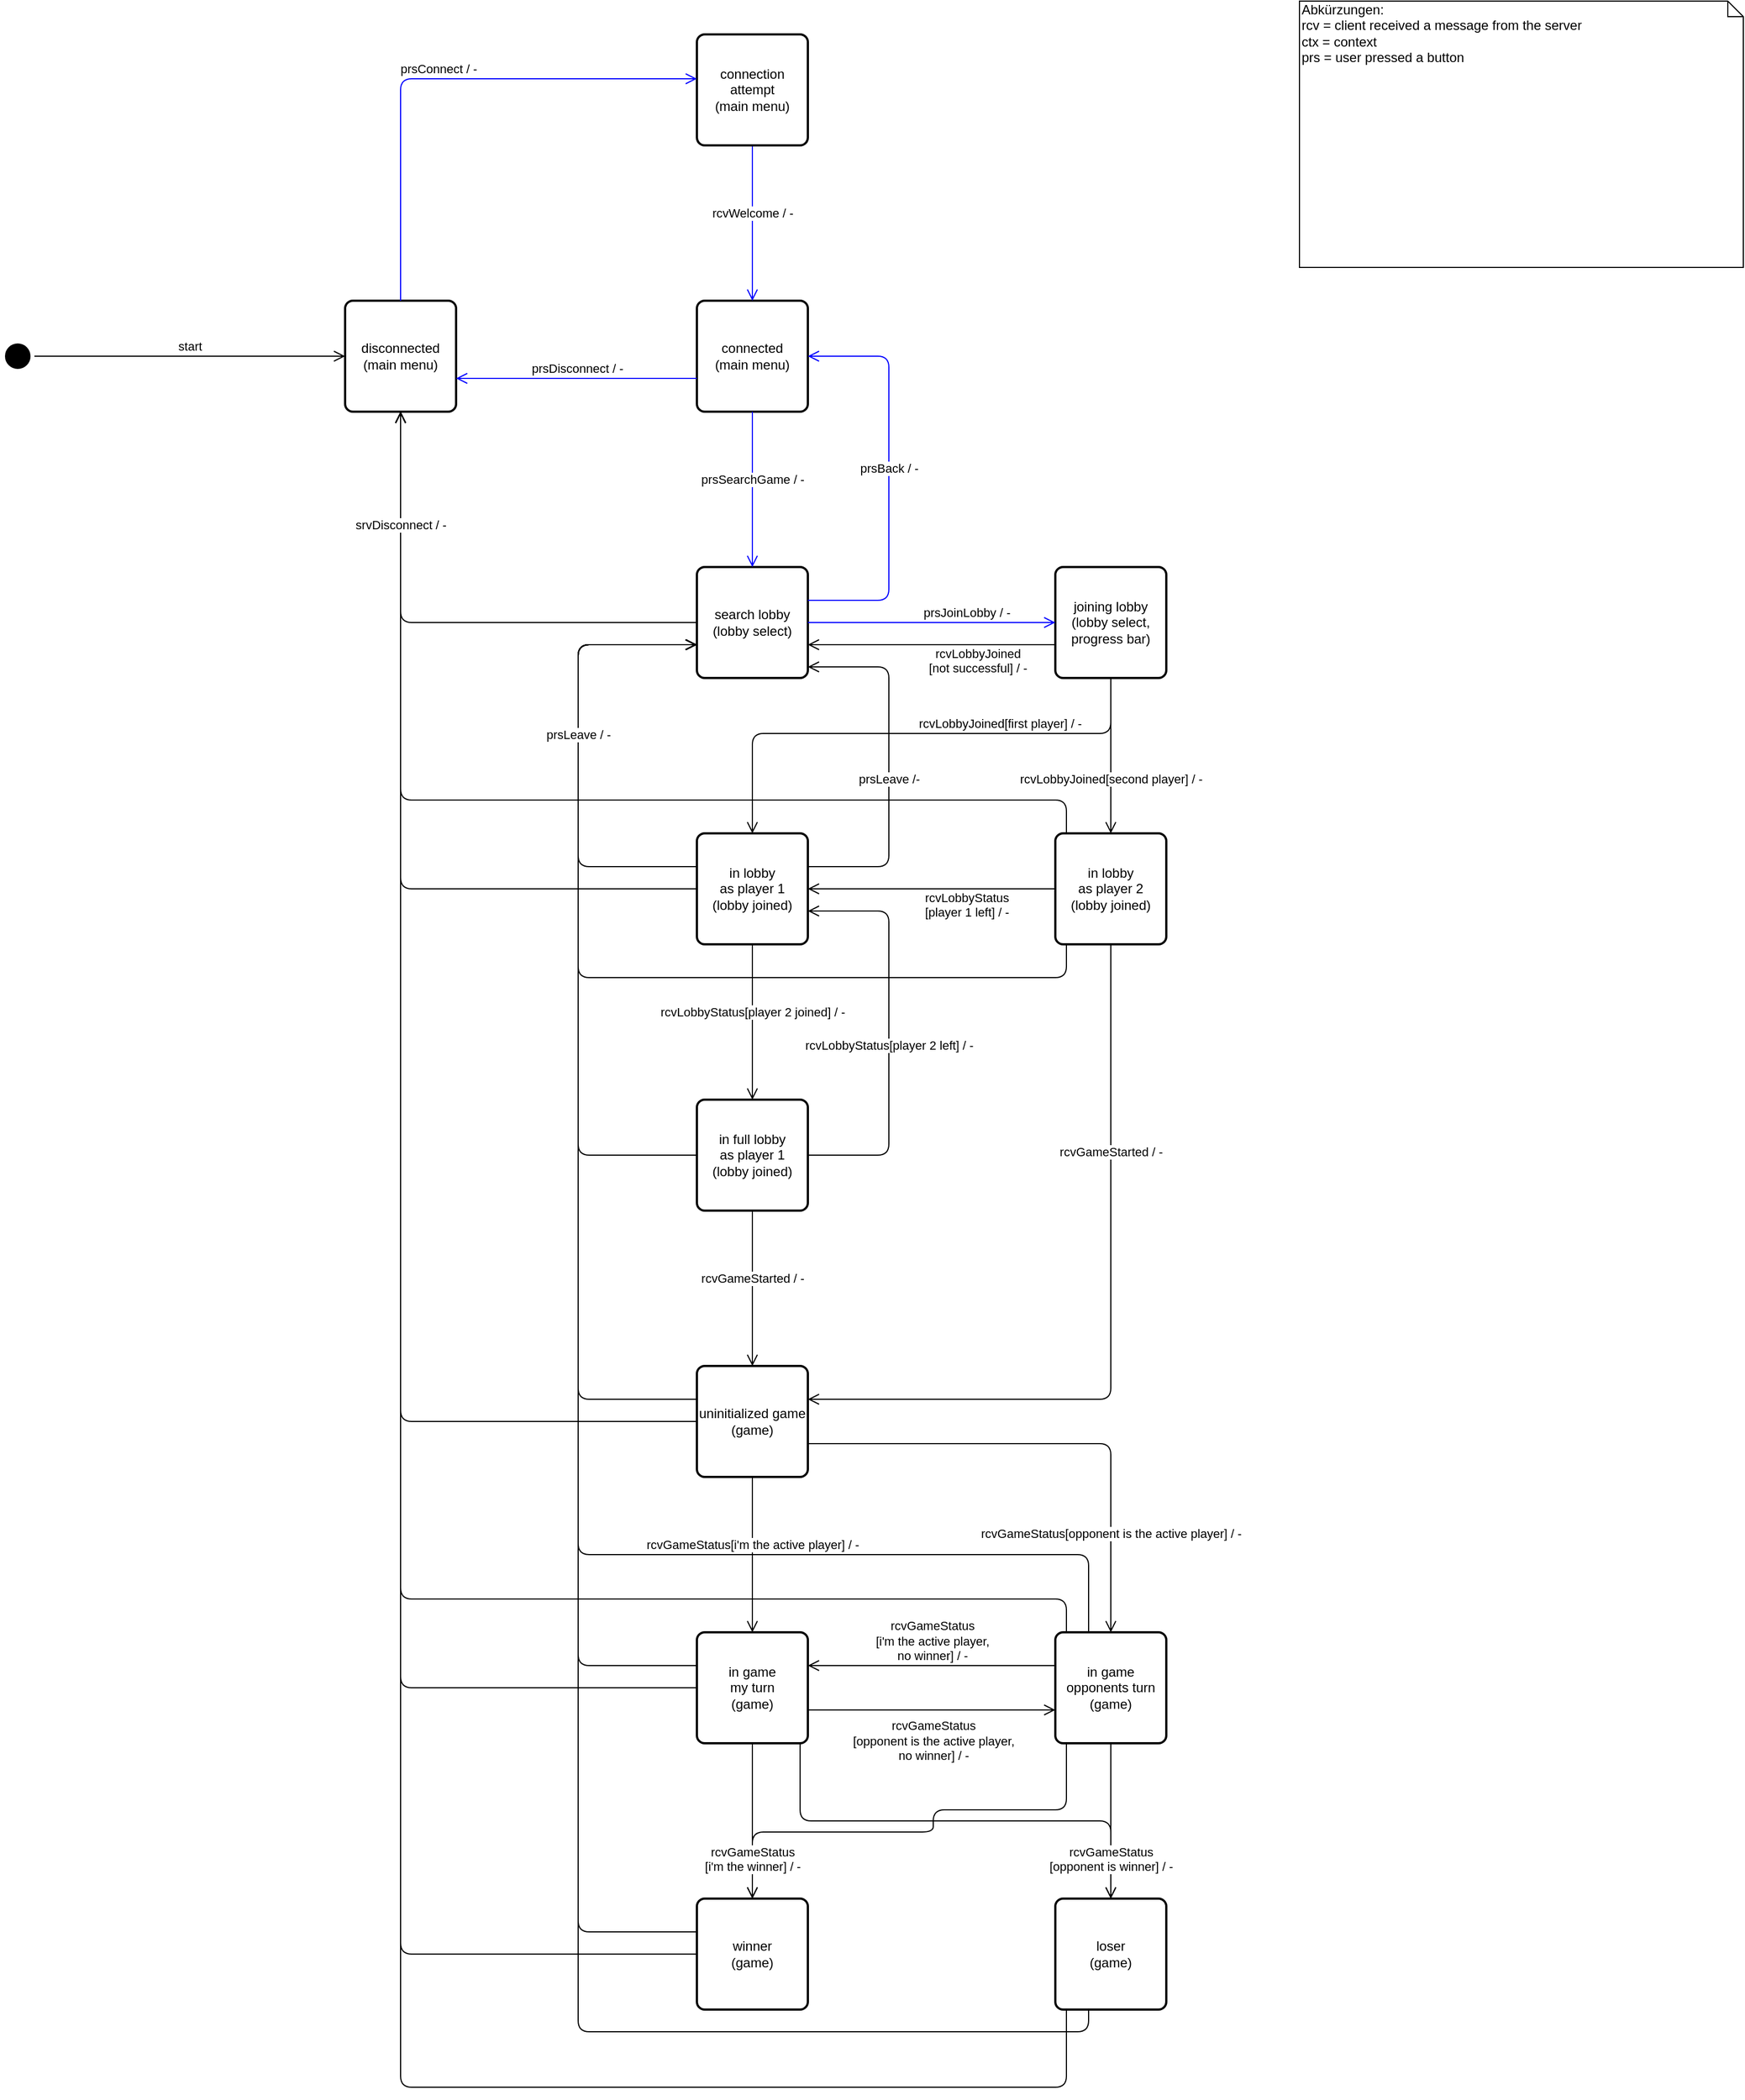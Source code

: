 <mxfile version="12.2.2" type="device" pages="1"><diagram id="jTNWPKgzUZk8H5tQ0RuP" name="Page-1"><mxGraphModel dx="1173" dy="645" grid="1" gridSize="10" guides="1" tooltips="1" connect="1" arrows="1" fold="1" page="1" pageScale="1" pageWidth="1654" pageHeight="2336" math="0" shadow="0"><root><mxCell id="0"/><mxCell id="1" parent="0"/><mxCell id="OV_BSfwRaBG4XCHt2koE-43" value="" style="edgeStyle=orthogonalEdgeStyle;html=1;verticalAlign=bottom;endArrow=open;endSize=8;strokeColor=#000000;" parent="1" source="OV_BSfwRaBG4XCHt2koE-34" target="OV_BSfwRaBG4XCHt2koE-38" edge="1"><mxGeometry x="0.714" relative="1" as="geometry"><mxPoint x="727" y="1760" as="targetPoint"/><mxPoint x="727" y="1620" as="sourcePoint"/><Array as="points"><mxPoint x="1000" y="1670"/><mxPoint x="880" y="1670"/><mxPoint x="880" y="1690"/><mxPoint x="717" y="1690"/></Array><mxPoint as="offset"/></mxGeometry></mxCell><mxCell id="OV_BSfwRaBG4XCHt2koE-41" value="" style="edgeStyle=orthogonalEdgeStyle;html=1;verticalAlign=bottom;endArrow=open;endSize=8;strokeColor=#000000;" parent="1" source="OV_BSfwRaBG4XCHt2koE-20" target="OV_BSfwRaBG4XCHt2koE-39" edge="1"><mxGeometry relative="1" as="geometry"><mxPoint x="1050" y="1760" as="targetPoint"/><mxPoint x="1050" y="1620" as="sourcePoint"/><Array as="points"><mxPoint x="760" y="1680"/><mxPoint x="1040" y="1680"/></Array></mxGeometry></mxCell><mxCell id="OV_BSfwRaBG4XCHt2koE-1" value="disconnected&lt;br&gt;(main menu)" style="rounded=1;whiteSpace=wrap;html=1;absoluteArcSize=1;arcSize=14;strokeWidth=2;" parent="1" vertex="1"><mxGeometry x="350" y="310" width="100" height="100" as="geometry"/></mxCell><mxCell id="OV_BSfwRaBG4XCHt2koE-4" value="" style="ellipse;html=1;shape=startState;fillColor=#000000;strokeColor=#000000;" parent="1" vertex="1"><mxGeometry x="40" y="345" width="30" height="30" as="geometry"/></mxCell><mxCell id="OV_BSfwRaBG4XCHt2koE-5" value="start" style="edgeStyle=orthogonalEdgeStyle;html=1;verticalAlign=bottom;endArrow=open;endSize=8;strokeColor=#000000;" parent="1" source="OV_BSfwRaBG4XCHt2koE-4" target="OV_BSfwRaBG4XCHt2koE-1" edge="1"><mxGeometry relative="1" as="geometry"><mxPoint x="165" y="530" as="targetPoint"/><Array as="points"><mxPoint x="170" y="360"/><mxPoint x="170" y="360"/></Array></mxGeometry></mxCell><mxCell id="OV_BSfwRaBG4XCHt2koE-6" value="connected&lt;br&gt;(main menu)" style="rounded=1;whiteSpace=wrap;html=1;absoluteArcSize=1;arcSize=14;strokeWidth=2;" parent="1" vertex="1"><mxGeometry x="667" y="310" width="100" height="100" as="geometry"/></mxCell><mxCell id="OV_BSfwRaBG4XCHt2koE-7" value="rcvWelcome / -" style="edgeStyle=orthogonalEdgeStyle;html=1;verticalAlign=bottom;endArrow=open;endSize=8;strokeColor=#0000FF;" parent="1" source="C2RCnvS2eTij5-8htlbZ-1" target="OV_BSfwRaBG4XCHt2koE-6" edge="1"><mxGeometry relative="1" as="geometry"><mxPoint x="800" y="510" as="targetPoint"/><mxPoint x="730" y="220" as="sourcePoint"/><Array as="points"><mxPoint x="717" y="340"/></Array></mxGeometry></mxCell><mxCell id="OV_BSfwRaBG4XCHt2koE-8" value="Abkürzungen:&lt;br&gt;rcv = client received a message from the server&lt;br&gt;ctx = context&lt;br&gt;prs = user pressed a button" style="shape=note;whiteSpace=wrap;html=1;size=14;verticalAlign=top;align=left;spacingTop=-6;strokeColor=#000000;" parent="1" vertex="1"><mxGeometry x="1210" y="40" width="400" height="240" as="geometry"/></mxCell><mxCell id="OV_BSfwRaBG4XCHt2koE-9" value="prsDisconnect / -" style="edgeStyle=orthogonalEdgeStyle;html=1;verticalAlign=bottom;endArrow=open;endSize=8;strokeColor=#0000FF;" parent="1" source="OV_BSfwRaBG4XCHt2koE-6" target="OV_BSfwRaBG4XCHt2koE-1" edge="1"><mxGeometry relative="1" as="geometry"><mxPoint x="697" y="440" as="targetPoint"/><mxPoint x="490" y="440" as="sourcePoint"/><Array as="points"><mxPoint x="540" y="380"/><mxPoint x="540" y="380"/></Array></mxGeometry></mxCell><mxCell id="OV_BSfwRaBG4XCHt2koE-10" value="search lobby&lt;br&gt;(lobby select)" style="rounded=1;whiteSpace=wrap;html=1;absoluteArcSize=1;arcSize=14;strokeWidth=2;" parent="1" vertex="1"><mxGeometry x="667" y="550" width="100" height="100" as="geometry"/></mxCell><mxCell id="OV_BSfwRaBG4XCHt2koE-11" value="prsSearchGame / -" style="edgeStyle=orthogonalEdgeStyle;html=1;verticalAlign=bottom;endArrow=open;endSize=8;strokeColor=#0000FF;" parent="1" source="OV_BSfwRaBG4XCHt2koE-6" target="OV_BSfwRaBG4XCHt2koE-10" edge="1"><mxGeometry relative="1" as="geometry"><mxPoint x="450" y="450" as="targetPoint"/><mxPoint x="657" y="450" as="sourcePoint"/><Array as="points"/></mxGeometry></mxCell><mxCell id="OV_BSfwRaBG4XCHt2koE-12" value="in lobby &lt;br&gt;as player 1&lt;br&gt;(lobby joined)" style="rounded=1;whiteSpace=wrap;html=1;absoluteArcSize=1;arcSize=14;strokeWidth=2;" parent="1" vertex="1"><mxGeometry x="667" y="790" width="100" height="100" as="geometry"/></mxCell><mxCell id="OV_BSfwRaBG4XCHt2koE-13" value="prsBack / -" style="edgeStyle=orthogonalEdgeStyle;html=1;verticalAlign=bottom;endArrow=open;endSize=8;strokeColor=#0000FF;" parent="1" source="OV_BSfwRaBG4XCHt2koE-10" target="OV_BSfwRaBG4XCHt2koE-6" edge="1"><mxGeometry relative="1" as="geometry"><mxPoint x="850" y="630" as="targetPoint"/><mxPoint x="850" y="490" as="sourcePoint"/><Array as="points"><mxPoint x="840" y="580"/><mxPoint x="840" y="360"/></Array></mxGeometry></mxCell><mxCell id="OV_BSfwRaBG4XCHt2koE-16" value="rcvLobbyJoined[first player] / -" style="edgeStyle=orthogonalEdgeStyle;html=1;verticalAlign=bottom;endArrow=open;endSize=8;strokeColor=#000000;" parent="1" source="C2RCnvS2eTij5-8htlbZ-3" target="OV_BSfwRaBG4XCHt2koE-12" edge="1"><mxGeometry x="-0.351" relative="1" as="geometry"><mxPoint x="727" y="560" as="targetPoint"/><mxPoint x="717" y="690" as="sourcePoint"/><Array as="points"><mxPoint x="1040" y="700"/><mxPoint x="717" y="700"/></Array><mxPoint as="offset"/></mxGeometry></mxCell><mxCell id="OV_BSfwRaBG4XCHt2koE-17" value="" style="edgeStyle=orthogonalEdgeStyle;html=1;verticalAlign=bottom;endArrow=open;endSize=8;strokeColor=#000000;" parent="1" source="OV_BSfwRaBG4XCHt2koE-12" target="OV_BSfwRaBG4XCHt2koE-1" edge="1"><mxGeometry x="0.498" relative="1" as="geometry"><mxPoint x="420" y="420" as="targetPoint"/><mxPoint x="677" y="610" as="sourcePoint"/><Array as="points"><mxPoint x="400" y="840"/></Array><mxPoint as="offset"/></mxGeometry></mxCell><mxCell id="OV_BSfwRaBG4XCHt2koE-18" value="uninitialized game&lt;br&gt;(game)" style="rounded=1;whiteSpace=wrap;html=1;absoluteArcSize=1;arcSize=14;strokeWidth=2;" parent="1" vertex="1"><mxGeometry x="667" y="1270" width="100" height="100" as="geometry"/></mxCell><mxCell id="OV_BSfwRaBG4XCHt2koE-19" value="rcvGameStarted / -" style="edgeStyle=orthogonalEdgeStyle;html=1;verticalAlign=bottom;endArrow=open;endSize=8;strokeColor=#000000;" parent="1" source="OV_BSfwRaBG4XCHt2koE-31" target="OV_BSfwRaBG4XCHt2koE-18" edge="1"><mxGeometry relative="1" as="geometry"><mxPoint x="727" y="800" as="targetPoint"/><mxPoint x="717" y="1150" as="sourcePoint"/><Array as="points"/></mxGeometry></mxCell><mxCell id="OV_BSfwRaBG4XCHt2koE-20" value="in game&lt;br&gt;my turn&lt;br&gt;(game)" style="rounded=1;whiteSpace=wrap;html=1;absoluteArcSize=1;arcSize=14;strokeWidth=2;" parent="1" vertex="1"><mxGeometry x="667" y="1510" width="100" height="100" as="geometry"/></mxCell><mxCell id="OV_BSfwRaBG4XCHt2koE-21" value="rcvGameStatus[i'm the active player] / -" style="edgeStyle=orthogonalEdgeStyle;html=1;verticalAlign=bottom;endArrow=open;endSize=8;strokeColor=#000000;" parent="1" source="OV_BSfwRaBG4XCHt2koE-18" target="OV_BSfwRaBG4XCHt2koE-20" edge="1"><mxGeometry relative="1" as="geometry"><mxPoint x="570" y="1490" as="targetPoint"/><mxPoint x="570" y="1350" as="sourcePoint"/><Array as="points"/></mxGeometry></mxCell><mxCell id="OV_BSfwRaBG4XCHt2koE-22" value="" style="edgeStyle=orthogonalEdgeStyle;html=1;verticalAlign=bottom;endArrow=open;endSize=8;strokeColor=#000000;" parent="1" source="OV_BSfwRaBG4XCHt2koE-18" target="OV_BSfwRaBG4XCHt2koE-1" edge="1"><mxGeometry x="0.498" relative="1" as="geometry"><mxPoint x="420" y="420" as="targetPoint"/><mxPoint x="677" y="840" as="sourcePoint"/><Array as="points"><mxPoint x="400" y="1320"/></Array><mxPoint as="offset"/></mxGeometry></mxCell><mxCell id="OV_BSfwRaBG4XCHt2koE-23" value="" style="edgeStyle=orthogonalEdgeStyle;html=1;verticalAlign=bottom;endArrow=open;endSize=8;strokeColor=#000000;" parent="1" source="OV_BSfwRaBG4XCHt2koE-20" target="OV_BSfwRaBG4XCHt2koE-1" edge="1"><mxGeometry x="0.498" relative="1" as="geometry"><mxPoint x="420" y="420" as="targetPoint"/><mxPoint x="677" y="1090" as="sourcePoint"/><Array as="points"><mxPoint x="400" y="1560"/></Array><mxPoint as="offset"/></mxGeometry></mxCell><mxCell id="OV_BSfwRaBG4XCHt2koE-24" value="in lobby &lt;br&gt;as player 2&lt;br&gt;(lobby joined)" style="rounded=1;whiteSpace=wrap;html=1;absoluteArcSize=1;arcSize=14;strokeWidth=2;" parent="1" vertex="1"><mxGeometry x="990" y="790" width="100" height="100" as="geometry"/></mxCell><mxCell id="OV_BSfwRaBG4XCHt2koE-25" value="rcvLobbyJoined[second player] / -" style="edgeStyle=orthogonalEdgeStyle;html=1;verticalAlign=bottom;endArrow=open;endSize=8;strokeColor=#000000;" parent="1" source="C2RCnvS2eTij5-8htlbZ-3" target="OV_BSfwRaBG4XCHt2koE-24" edge="1"><mxGeometry x="0.429" relative="1" as="geometry"><mxPoint x="727" y="800" as="targetPoint"/><mxPoint x="1410" y="690" as="sourcePoint"/><Array as="points"/><mxPoint as="offset"/></mxGeometry></mxCell><mxCell id="OV_BSfwRaBG4XCHt2koE-27" value="prsLeave /-" style="edgeStyle=orthogonalEdgeStyle;html=1;verticalAlign=bottom;endArrow=open;endSize=8;strokeColor=#000000;" parent="1" source="OV_BSfwRaBG4XCHt2koE-12" target="OV_BSfwRaBG4XCHt2koE-10" edge="1"><mxGeometry x="-0.122" relative="1" as="geometry"><mxPoint x="777" y="370" as="targetPoint"/><mxPoint x="777" y="590" as="sourcePoint"/><Array as="points"><mxPoint x="840" y="820"/><mxPoint x="840" y="640"/></Array><mxPoint as="offset"/></mxGeometry></mxCell><mxCell id="OV_BSfwRaBG4XCHt2koE-28" value="rcvLobbyStatus&lt;br&gt;[player 1 left] / -" style="edgeStyle=orthogonalEdgeStyle;html=1;verticalAlign=bottom;endArrow=open;endSize=8;strokeColor=#000000;" parent="1" source="OV_BSfwRaBG4XCHt2koE-24" target="OV_BSfwRaBG4XCHt2koE-12" edge="1"><mxGeometry x="-0.282" y="30" relative="1" as="geometry"><mxPoint x="970" y="800" as="targetPoint"/><mxPoint x="777" y="610" as="sourcePoint"/><Array as="points"><mxPoint x="970" y="840"/></Array><mxPoint as="offset"/></mxGeometry></mxCell><mxCell id="OV_BSfwRaBG4XCHt2koE-30" value="rcvGameStarted / -" style="edgeStyle=orthogonalEdgeStyle;html=1;verticalAlign=bottom;endArrow=open;endSize=8;strokeColor=#000000;" parent="1" source="OV_BSfwRaBG4XCHt2koE-24" target="OV_BSfwRaBG4XCHt2koE-18" edge="1"><mxGeometry x="-0.426" relative="1" as="geometry"><mxPoint x="970" y="800" as="targetPoint"/><mxPoint x="777" y="610" as="sourcePoint"/><Array as="points"><mxPoint x="1040" y="1300"/></Array><mxPoint as="offset"/></mxGeometry></mxCell><mxCell id="OV_BSfwRaBG4XCHt2koE-31" value="in full lobby&lt;br&gt;as player 1&lt;br&gt;(lobby joined)" style="rounded=1;whiteSpace=wrap;html=1;absoluteArcSize=1;arcSize=14;strokeWidth=2;" parent="1" vertex="1"><mxGeometry x="667" y="1030" width="100" height="100" as="geometry"/></mxCell><mxCell id="OV_BSfwRaBG4XCHt2koE-32" value="rcvLobbyStatus[player 2 joined] / -" style="edgeStyle=orthogonalEdgeStyle;html=1;verticalAlign=bottom;endArrow=open;endSize=8;strokeColor=#000000;" parent="1" source="OV_BSfwRaBG4XCHt2koE-12" target="OV_BSfwRaBG4XCHt2koE-31" edge="1"><mxGeometry relative="1" as="geometry"><mxPoint x="727" y="1280" as="targetPoint"/><mxPoint x="727" y="1140" as="sourcePoint"/><Array as="points"/></mxGeometry></mxCell><mxCell id="OV_BSfwRaBG4XCHt2koE-33" value="rcvLobbyStatus[player 2 left] / -" style="edgeStyle=orthogonalEdgeStyle;html=1;verticalAlign=bottom;endArrow=open;endSize=8;strokeColor=#000000;" parent="1" source="OV_BSfwRaBG4XCHt2koE-31" target="OV_BSfwRaBG4XCHt2koE-12" edge="1"><mxGeometry x="-0.109" relative="1" as="geometry"><mxPoint x="727" y="1040" as="targetPoint"/><mxPoint x="727" y="900" as="sourcePoint"/><Array as="points"><mxPoint x="840" y="1080"/><mxPoint x="840" y="860"/></Array><mxPoint as="offset"/></mxGeometry></mxCell><mxCell id="OV_BSfwRaBG4XCHt2koE-34" value="in game&lt;br&gt;opponents turn&lt;br&gt;(game)" style="rounded=1;whiteSpace=wrap;html=1;absoluteArcSize=1;arcSize=14;strokeWidth=2;" parent="1" vertex="1"><mxGeometry x="990" y="1510" width="100" height="100" as="geometry"/></mxCell><mxCell id="OV_BSfwRaBG4XCHt2koE-35" value="rcvGameStatus[opponent is the active player] / -" style="edgeStyle=orthogonalEdgeStyle;html=1;verticalAlign=bottom;endArrow=open;endSize=8;strokeColor=#000000;" parent="1" source="OV_BSfwRaBG4XCHt2koE-18" target="OV_BSfwRaBG4XCHt2koE-34" edge="1"><mxGeometry x="0.639" relative="1" as="geometry"><mxPoint x="727" y="1520" as="targetPoint"/><mxPoint x="727" y="1380" as="sourcePoint"/><Array as="points"><mxPoint x="1040" y="1340"/></Array><mxPoint as="offset"/></mxGeometry></mxCell><mxCell id="OV_BSfwRaBG4XCHt2koE-36" value="rcvGameStatus&lt;br&gt;[i'm the active player,&lt;br&gt;no winner] / -" style="edgeStyle=orthogonalEdgeStyle;html=1;verticalAlign=bottom;endArrow=open;endSize=8;strokeColor=#000000;" parent="1" source="OV_BSfwRaBG4XCHt2koE-34" target="OV_BSfwRaBG4XCHt2koE-20" edge="1"><mxGeometry relative="1" as="geometry"><mxPoint x="727" y="1520" as="targetPoint"/><mxPoint x="727" y="1380" as="sourcePoint"/><Array as="points"><mxPoint x="880" y="1540"/><mxPoint x="880" y="1540"/></Array></mxGeometry></mxCell><mxCell id="OV_BSfwRaBG4XCHt2koE-37" value="rcvGameStatus&lt;br&gt;[opponent is the active player,&lt;br&gt;no winner] / -" style="edgeStyle=orthogonalEdgeStyle;html=1;verticalAlign=bottom;endArrow=open;endSize=8;strokeColor=#000000;" parent="1" source="OV_BSfwRaBG4XCHt2koE-20" target="OV_BSfwRaBG4XCHt2koE-34" edge="1"><mxGeometry x="0.015" y="-50" relative="1" as="geometry"><mxPoint x="1050" y="1520" as="targetPoint"/><mxPoint x="777" y="1350" as="sourcePoint"/><Array as="points"><mxPoint x="880" y="1580"/><mxPoint x="880" y="1580"/></Array><mxPoint as="offset"/></mxGeometry></mxCell><mxCell id="OV_BSfwRaBG4XCHt2koE-38" value="winner&lt;br&gt;(game)" style="rounded=1;whiteSpace=wrap;html=1;absoluteArcSize=1;arcSize=14;strokeWidth=2;" parent="1" vertex="1"><mxGeometry x="667" y="1750" width="100" height="100" as="geometry"/></mxCell><mxCell id="OV_BSfwRaBG4XCHt2koE-39" value="loser&lt;br&gt;(game)" style="rounded=1;whiteSpace=wrap;html=1;absoluteArcSize=1;arcSize=14;strokeWidth=2;" parent="1" vertex="1"><mxGeometry x="990" y="1750" width="100" height="100" as="geometry"/></mxCell><mxCell id="OV_BSfwRaBG4XCHt2koE-40" value="rcvGameStatus&lt;br&gt;[opponent is winner] / -" style="edgeStyle=orthogonalEdgeStyle;html=1;verticalAlign=bottom;endArrow=open;endSize=8;strokeColor=#000000;" parent="1" source="OV_BSfwRaBG4XCHt2koE-34" target="OV_BSfwRaBG4XCHt2koE-39" edge="1"><mxGeometry x="0.714" relative="1" as="geometry"><mxPoint x="777.0" y="1549.588" as="targetPoint"/><mxPoint x="1000" y="1549.588" as="sourcePoint"/><Array as="points"/><mxPoint as="offset"/></mxGeometry></mxCell><mxCell id="OV_BSfwRaBG4XCHt2koE-42" value="rcvGameStatus&lt;br&gt;[i'm the winner] / -" style="edgeStyle=orthogonalEdgeStyle;html=1;verticalAlign=bottom;endArrow=open;endSize=8;strokeColor=#000000;" parent="1" source="OV_BSfwRaBG4XCHt2koE-20" target="OV_BSfwRaBG4XCHt2koE-38" edge="1"><mxGeometry x="0.714" relative="1" as="geometry"><mxPoint x="1050" y="1760" as="targetPoint"/><mxPoint x="1050" y="1620" as="sourcePoint"/><Array as="points"/><mxPoint as="offset"/></mxGeometry></mxCell><mxCell id="OV_BSfwRaBG4XCHt2koE-45" value="" style="edgeStyle=orthogonalEdgeStyle;html=1;verticalAlign=bottom;endArrow=open;endSize=8;strokeColor=#000000;" parent="1" source="OV_BSfwRaBG4XCHt2koE-38" target="OV_BSfwRaBG4XCHt2koE-1" edge="1"><mxGeometry x="0.498" relative="1" as="geometry"><mxPoint x="410.471" y="420" as="targetPoint"/><mxPoint x="677" y="1569.588" as="sourcePoint"/><Array as="points"><mxPoint x="400" y="1800"/></Array><mxPoint as="offset"/></mxGeometry></mxCell><mxCell id="OV_BSfwRaBG4XCHt2koE-46" value="" style="edgeStyle=orthogonalEdgeStyle;html=1;verticalAlign=bottom;endArrow=open;endSize=8;strokeColor=#000000;" parent="1" source="OV_BSfwRaBG4XCHt2koE-39" target="OV_BSfwRaBG4XCHt2koE-1" edge="1"><mxGeometry x="0.498" relative="1" as="geometry"><mxPoint x="410.471" y="420" as="targetPoint"/><mxPoint x="677" y="1809.588" as="sourcePoint"/><Array as="points"><mxPoint x="1000" y="1920"/><mxPoint x="400" y="1920"/></Array><mxPoint as="offset"/></mxGeometry></mxCell><mxCell id="OV_BSfwRaBG4XCHt2koE-47" value="" style="edgeStyle=orthogonalEdgeStyle;html=1;verticalAlign=bottom;endArrow=open;endSize=8;strokeColor=#000000;" parent="1" source="OV_BSfwRaBG4XCHt2koE-34" target="OV_BSfwRaBG4XCHt2koE-1" edge="1"><mxGeometry x="0.498" relative="1" as="geometry"><mxPoint x="410.471" y="420" as="targetPoint"/><mxPoint x="1010.471" y="1860" as="sourcePoint"/><Array as="points"><mxPoint x="1000" y="1480"/><mxPoint x="400" y="1480"/></Array><mxPoint as="offset"/></mxGeometry></mxCell><mxCell id="OV_BSfwRaBG4XCHt2koE-48" value="" style="edgeStyle=orthogonalEdgeStyle;html=1;verticalAlign=bottom;endArrow=open;endSize=8;strokeColor=#000000;" parent="1" source="OV_BSfwRaBG4XCHt2koE-24" target="OV_BSfwRaBG4XCHt2koE-1" edge="1"><mxGeometry x="0.498" relative="1" as="geometry"><mxPoint x="409.667" y="420" as="targetPoint"/><mxPoint x="677" y="850" as="sourcePoint"/><Array as="points"><mxPoint x="1000" y="760"/><mxPoint x="400" y="760"/></Array><mxPoint as="offset"/></mxGeometry></mxCell><mxCell id="OV_BSfwRaBG4XCHt2koE-50" value="" style="edgeStyle=orthogonalEdgeStyle;html=1;verticalAlign=bottom;endArrow=open;endSize=8;strokeColor=#000000;" parent="1" source="OV_BSfwRaBG4XCHt2koE-18" target="OV_BSfwRaBG4XCHt2koE-10" edge="1"><mxGeometry x="0.604" relative="1" as="geometry"><mxPoint x="777.0" y="1309.588" as="targetPoint"/><mxPoint x="1050.471" y="900" as="sourcePoint"/><Array as="points"><mxPoint x="560" y="1300"/><mxPoint x="560" y="620"/></Array><mxPoint as="offset"/></mxGeometry></mxCell><mxCell id="OV_BSfwRaBG4XCHt2koE-52" value="" style="edgeStyle=orthogonalEdgeStyle;html=1;verticalAlign=bottom;endArrow=open;endSize=8;strokeColor=#000000;" parent="1" source="OV_BSfwRaBG4XCHt2koE-24" target="OV_BSfwRaBG4XCHt2koE-10" edge="1"><mxGeometry x="0.048" relative="1" as="geometry"><mxPoint x="617" y="790" as="targetPoint"/><mxPoint x="617" y="990" as="sourcePoint"/><Array as="points"><mxPoint x="1000" y="920"/><mxPoint x="560" y="920"/><mxPoint x="560" y="620"/></Array><mxPoint as="offset"/></mxGeometry></mxCell><mxCell id="OV_BSfwRaBG4XCHt2koE-53" value="" style="edgeStyle=orthogonalEdgeStyle;html=1;verticalAlign=bottom;endArrow=open;endSize=8;strokeColor=#000000;" parent="1" source="OV_BSfwRaBG4XCHt2koE-31" target="OV_BSfwRaBG4XCHt2koE-10" edge="1"><mxGeometry x="0.048" relative="1" as="geometry"><mxPoint x="677" y="630" as="targetPoint"/><mxPoint x="677" y="830" as="sourcePoint"/><Array as="points"><mxPoint x="560" y="1080"/><mxPoint x="560" y="620"/></Array><mxPoint as="offset"/></mxGeometry></mxCell><mxCell id="OV_BSfwRaBG4XCHt2koE-14" value="srvDisconnect / -" style="edgeStyle=orthogonalEdgeStyle;html=1;verticalAlign=bottom;endArrow=open;endSize=8;strokeColor=#000000;" parent="1" source="OV_BSfwRaBG4XCHt2koE-10" target="OV_BSfwRaBG4XCHt2koE-1" edge="1"><mxGeometry x="0.169" y="-80" relative="1" as="geometry"><mxPoint x="727" y="560" as="targetPoint"/><mxPoint x="727" y="420" as="sourcePoint"/><Array as="points"/><mxPoint x="-80" y="-79" as="offset"/></mxGeometry></mxCell><mxCell id="OV_BSfwRaBG4XCHt2koE-54" value="" style="edgeStyle=orthogonalEdgeStyle;html=1;verticalAlign=bottom;endArrow=open;endSize=8;strokeColor=#000000;" parent="1" source="OV_BSfwRaBG4XCHt2koE-20" target="OV_BSfwRaBG4XCHt2koE-10" edge="1"><mxGeometry x="0.048" relative="1" as="geometry"><mxPoint x="677" y="630" as="targetPoint"/><mxPoint x="677" y="830" as="sourcePoint"/><Array as="points"><mxPoint x="560" y="1540"/><mxPoint x="560" y="620"/></Array><mxPoint as="offset"/></mxGeometry></mxCell><mxCell id="OV_BSfwRaBG4XCHt2koE-55" value="" style="edgeStyle=orthogonalEdgeStyle;html=1;verticalAlign=bottom;endArrow=open;endSize=8;strokeColor=#000000;" parent="1" source="OV_BSfwRaBG4XCHt2koE-34" target="OV_BSfwRaBG4XCHt2koE-10" edge="1"><mxGeometry x="0.048" relative="1" as="geometry"><mxPoint x="677" y="630" as="targetPoint"/><mxPoint x="677" y="830" as="sourcePoint"/><Array as="points"><mxPoint x="1020" y="1440"/><mxPoint x="560" y="1440"/><mxPoint x="560" y="620"/></Array><mxPoint as="offset"/></mxGeometry></mxCell><mxCell id="OV_BSfwRaBG4XCHt2koE-56" value="" style="edgeStyle=orthogonalEdgeStyle;html=1;verticalAlign=bottom;endArrow=open;endSize=8;strokeColor=#000000;" parent="1" source="OV_BSfwRaBG4XCHt2koE-38" target="OV_BSfwRaBG4XCHt2koE-10" edge="1"><mxGeometry x="0.048" relative="1" as="geometry"><mxPoint x="677" y="630" as="targetPoint"/><mxPoint x="677" y="830" as="sourcePoint"/><Array as="points"><mxPoint x="560" y="1780"/><mxPoint x="560" y="620"/></Array><mxPoint as="offset"/></mxGeometry></mxCell><mxCell id="OV_BSfwRaBG4XCHt2koE-57" value="" style="edgeStyle=orthogonalEdgeStyle;html=1;verticalAlign=bottom;endArrow=open;endSize=8;strokeColor=#000000;" parent="1" source="OV_BSfwRaBG4XCHt2koE-39" target="OV_BSfwRaBG4XCHt2koE-10" edge="1"><mxGeometry x="0.048" relative="1" as="geometry"><mxPoint x="677" y="630" as="targetPoint"/><mxPoint x="677" y="1790" as="sourcePoint"/><Array as="points"><mxPoint x="1020" y="1870"/><mxPoint x="560" y="1870"/><mxPoint x="560" y="620"/></Array><mxPoint as="offset"/></mxGeometry></mxCell><mxCell id="OV_BSfwRaBG4XCHt2koE-51" value="prsLeave / -" style="edgeStyle=orthogonalEdgeStyle;html=1;verticalAlign=bottom;endArrow=open;endSize=8;strokeColor=#000000;" parent="1" source="OV_BSfwRaBG4XCHt2koE-12" target="OV_BSfwRaBG4XCHt2koE-10" edge="1"><mxGeometry x="0.048" relative="1" as="geometry"><mxPoint x="677" y="629.588" as="targetPoint"/><mxPoint x="677" y="1309.588" as="sourcePoint"/><Array as="points"><mxPoint x="560" y="820"/><mxPoint x="560" y="620"/></Array><mxPoint as="offset"/></mxGeometry></mxCell><mxCell id="C2RCnvS2eTij5-8htlbZ-1" value="connection attempt&lt;br&gt;(main menu)" style="rounded=1;whiteSpace=wrap;html=1;absoluteArcSize=1;arcSize=14;strokeWidth=2;" vertex="1" parent="1"><mxGeometry x="667" y="70" width="100" height="100" as="geometry"/></mxCell><mxCell id="C2RCnvS2eTij5-8htlbZ-2" value="prsConnect / -" style="edgeStyle=orthogonalEdgeStyle;html=1;verticalAlign=bottom;endArrow=open;endSize=8;strokeColor=#0000FF;" edge="1" parent="1" source="OV_BSfwRaBG4XCHt2koE-1" target="C2RCnvS2eTij5-8htlbZ-1"><mxGeometry relative="1" as="geometry"><mxPoint x="727" y="320" as="targetPoint"/><mxPoint x="727" y="180" as="sourcePoint"/><Array as="points"><mxPoint x="400" y="110"/></Array></mxGeometry></mxCell><mxCell id="C2RCnvS2eTij5-8htlbZ-3" value="joining lobby&lt;br&gt;(lobby select,&lt;br&gt;progress bar)" style="rounded=1;whiteSpace=wrap;html=1;absoluteArcSize=1;arcSize=14;strokeWidth=2;" vertex="1" parent="1"><mxGeometry x="990" y="550" width="100" height="100" as="geometry"/></mxCell><mxCell id="C2RCnvS2eTij5-8htlbZ-4" value="prsJoinLobby / -" style="edgeStyle=orthogonalEdgeStyle;html=1;verticalAlign=bottom;endArrow=open;endSize=8;strokeColor=#0000FF;" edge="1" parent="1" source="OV_BSfwRaBG4XCHt2koE-10" target="C2RCnvS2eTij5-8htlbZ-3"><mxGeometry x="0.282" relative="1" as="geometry"><mxPoint x="777" y="850" as="targetPoint"/><mxPoint x="1000" y="850" as="sourcePoint"/><Array as="points"><mxPoint x="1000" y="600"/><mxPoint x="1000" y="600"/></Array><mxPoint as="offset"/></mxGeometry></mxCell><mxCell id="C2RCnvS2eTij5-8htlbZ-5" value="rcvLobbyJoined&lt;br&gt;[not successful] / -" style="edgeStyle=orthogonalEdgeStyle;html=1;verticalAlign=bottom;endArrow=open;endSize=8;strokeColor=#000000;" edge="1" parent="1" source="C2RCnvS2eTij5-8htlbZ-3" target="OV_BSfwRaBG4XCHt2koE-10"><mxGeometry x="-0.372" y="30" relative="1" as="geometry"><mxPoint x="1050" y="800" as="targetPoint"/><mxPoint x="1050" y="660" as="sourcePoint"/><Array as="points"><mxPoint x="920" y="620"/><mxPoint x="920" y="620"/></Array><mxPoint as="offset"/></mxGeometry></mxCell></root></mxGraphModel></diagram></mxfile>